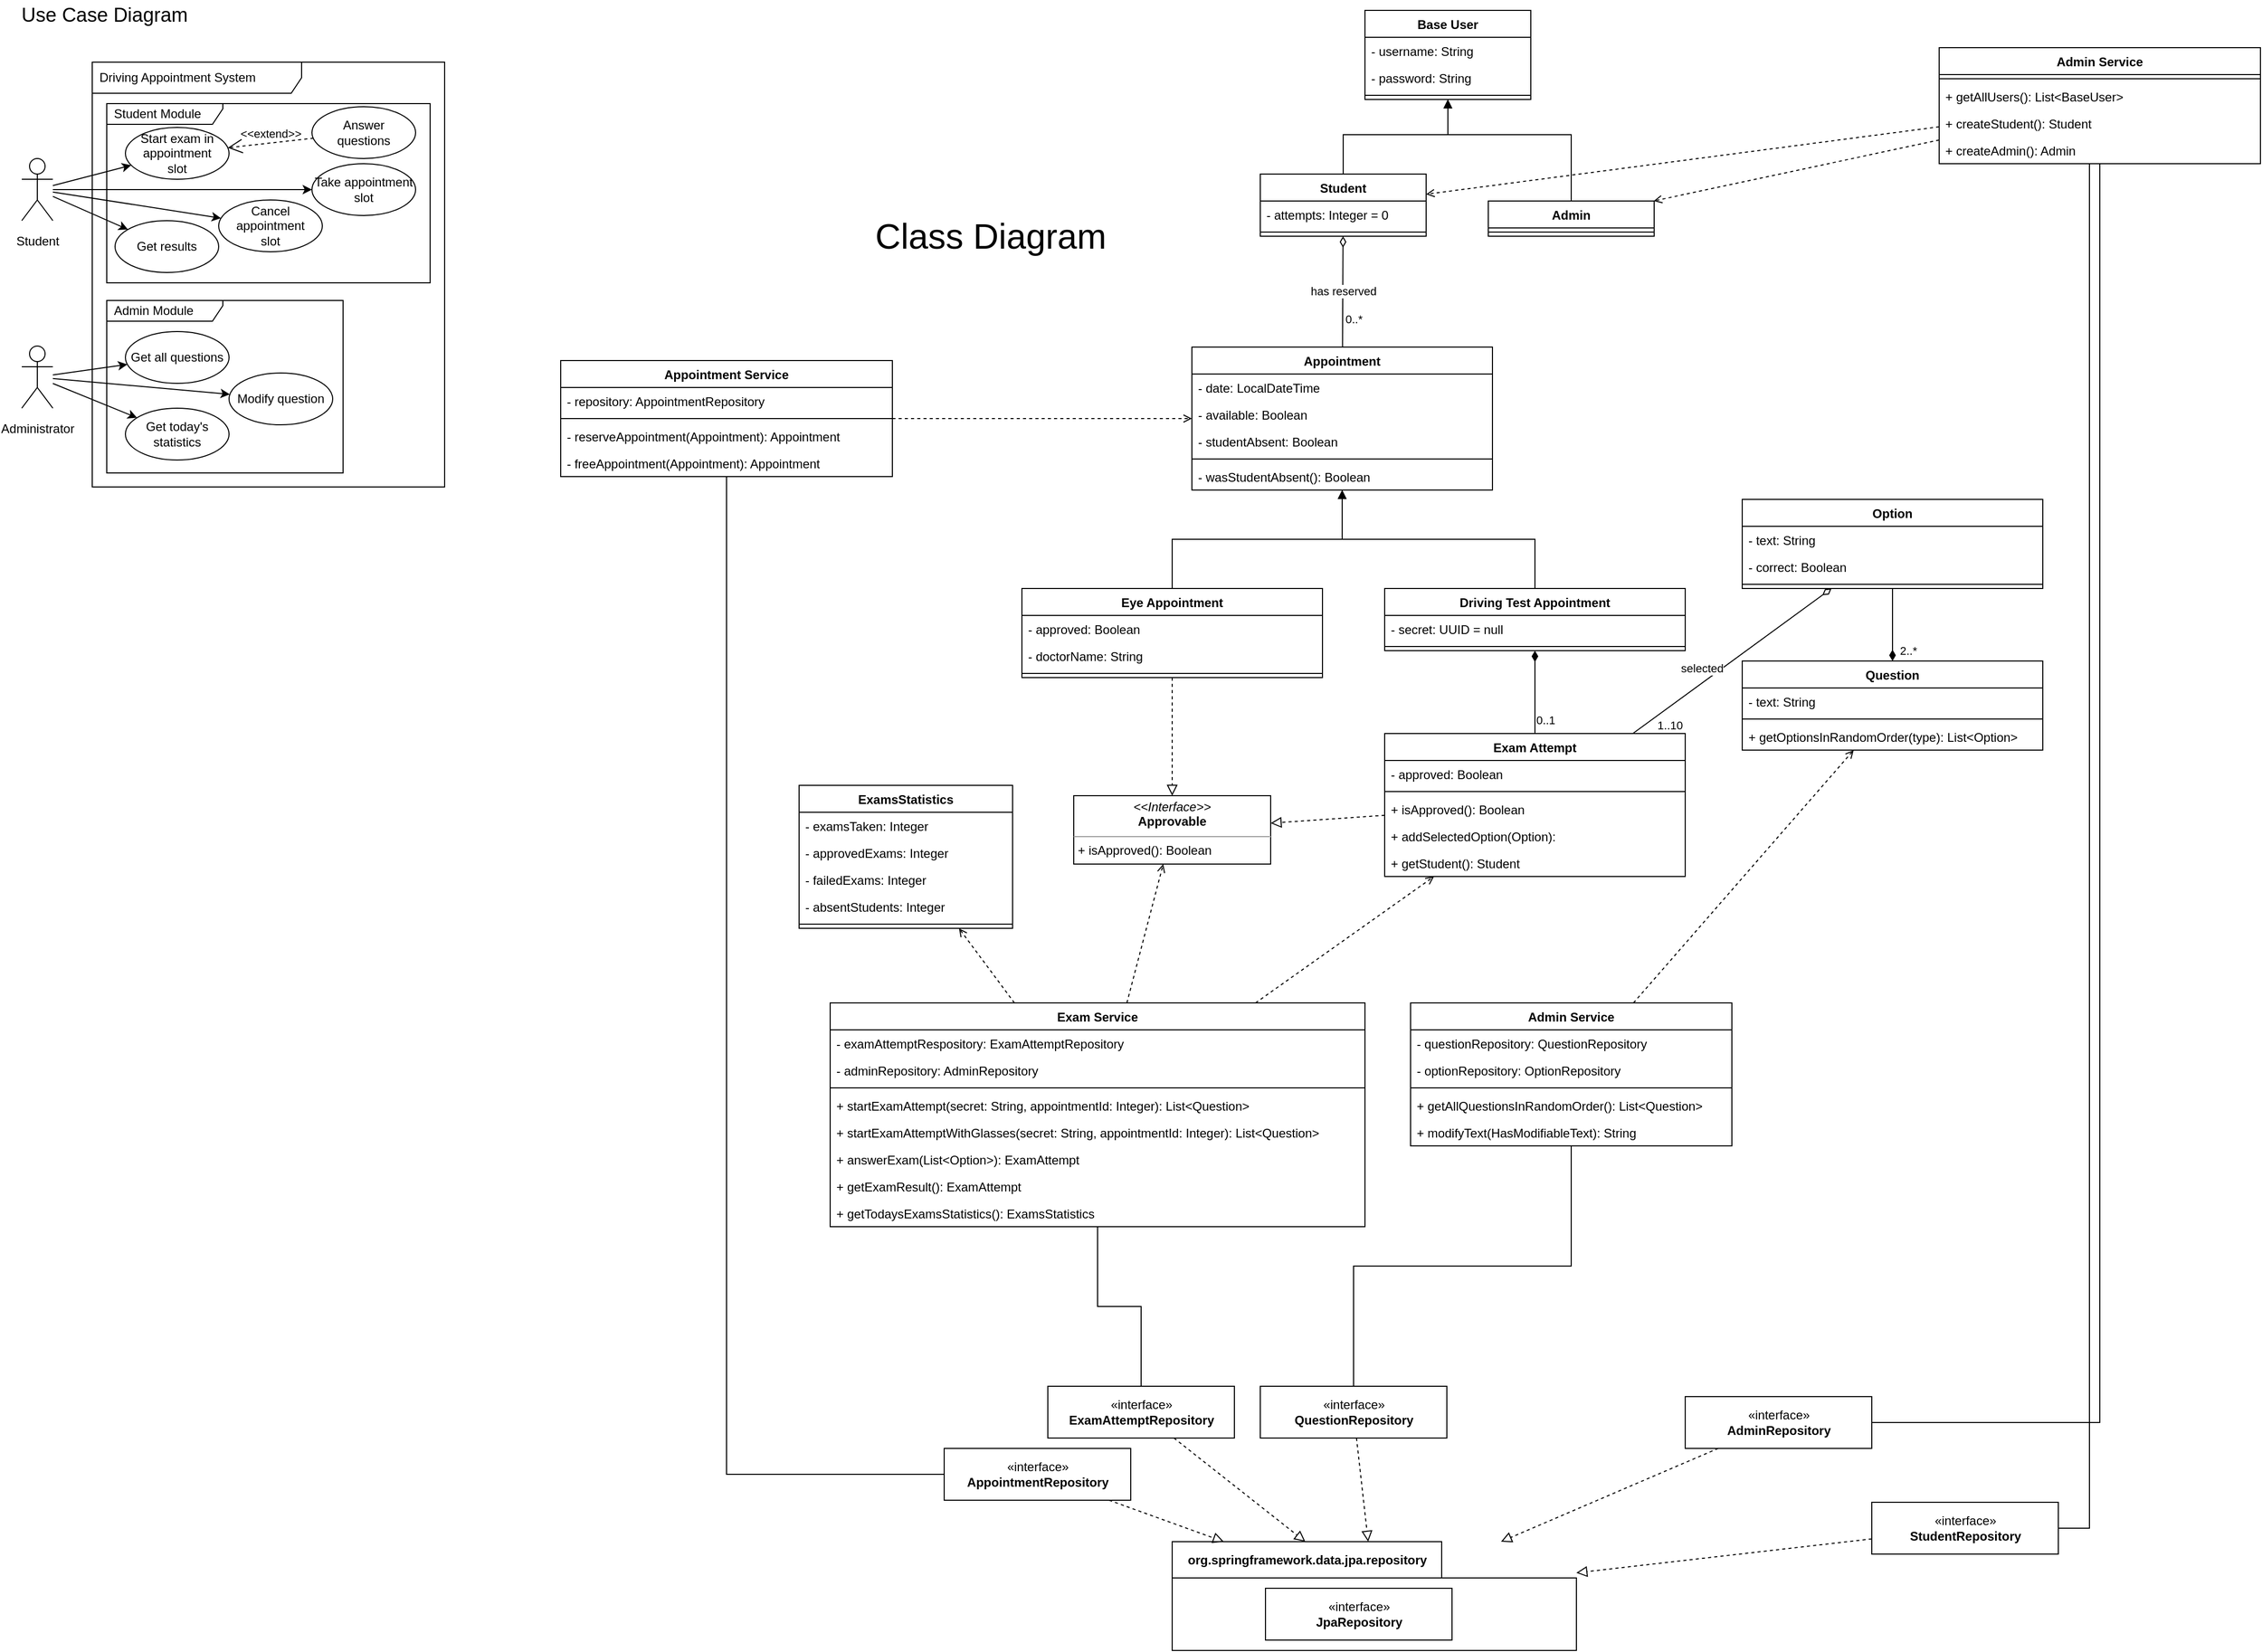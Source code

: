 <mxfile version="20.3.0" type="device"><diagram id="23iRSUPoRavnBvh4doch" name="Page-1"><mxGraphModel dx="2062" dy="879" grid="1" gridSize="10" guides="1" tooltips="1" connect="1" arrows="1" fold="1" page="1" pageScale="1" pageWidth="1169" pageHeight="827" math="0" shadow="0"><root><mxCell id="0"/><mxCell id="1" parent="0"/><mxCell id="SGMvn93EfNvMgkkBNmYU-24" value="Student Module" style="shape=umlFrame;whiteSpace=wrap;html=1;width=112;height=20;boundedLbl=1;verticalAlign=middle;align=left;spacingLeft=5;fontSize=12;movable=1;resizable=1;rotatable=1;deletable=1;editable=1;connectable=1;" parent="1" vertex="1"><mxGeometry x="122" y="120" width="312" height="173" as="geometry"/></mxCell><mxCell id="SGMvn93EfNvMgkkBNmYU-25" value="Admin Module" style="shape=umlFrame;whiteSpace=wrap;html=1;width=112;height=20;boundedLbl=1;verticalAlign=middle;align=left;spacingLeft=5;fontSize=12;movable=1;resizable=1;rotatable=1;deletable=1;editable=1;connectable=1;" parent="1" vertex="1"><mxGeometry x="122" y="310" width="228" height="166.5" as="geometry"/></mxCell><mxCell id="2" value="&lt;font style=&quot;font-size: 19px;&quot;&gt;Use Case Diagram&lt;/font&gt;" style="text;html=1;strokeColor=none;fillColor=none;align=center;verticalAlign=middle;whiteSpace=wrap;rounded=0;movable=1;resizable=1;rotatable=1;deletable=1;editable=1;connectable=1;" parent="1" vertex="1"><mxGeometry x="30" y="20" width="180" height="30" as="geometry"/></mxCell><mxCell id="SGMvn93EfNvMgkkBNmYU-13" style="edgeStyle=none;rounded=0;orthogonalLoop=1;jettySize=auto;html=1;movable=1;resizable=1;rotatable=1;deletable=1;editable=1;connectable=1;" parent="1" source="VScSaB4HSaXqvbwl9zk3-2" target="SGMvn93EfNvMgkkBNmYU-5" edge="1"><mxGeometry relative="1" as="geometry"/></mxCell><mxCell id="SGMvn93EfNvMgkkBNmYU-16" style="edgeStyle=none;rounded=0;orthogonalLoop=1;jettySize=auto;html=1;movable=1;resizable=1;rotatable=1;deletable=1;editable=1;connectable=1;" parent="1" source="VScSaB4HSaXqvbwl9zk3-2" target="SGMvn93EfNvMgkkBNmYU-3" edge="1"><mxGeometry relative="1" as="geometry"/></mxCell><mxCell id="SGMvn93EfNvMgkkBNmYU-17" style="edgeStyle=none;rounded=0;orthogonalLoop=1;jettySize=auto;html=1;movable=1;resizable=1;rotatable=1;deletable=1;editable=1;connectable=1;" parent="1" source="VScSaB4HSaXqvbwl9zk3-2" target="SGMvn93EfNvMgkkBNmYU-4" edge="1"><mxGeometry relative="1" as="geometry"/></mxCell><mxCell id="SGMvn93EfNvMgkkBNmYU-23" style="edgeStyle=none;rounded=0;orthogonalLoop=1;jettySize=auto;html=1;" parent="1" source="VScSaB4HSaXqvbwl9zk3-2" target="SGMvn93EfNvMgkkBNmYU-21" edge="1"><mxGeometry relative="1" as="geometry"/></mxCell><mxCell id="VScSaB4HSaXqvbwl9zk3-2" value="&lt;font style=&quot;font-size: 12px;&quot;&gt;Student&lt;/font&gt;" style="shape=umlActor;verticalLabelPosition=bottom;verticalAlign=top;html=1;outlineConnect=0;fontSize=19;movable=1;resizable=1;rotatable=1;deletable=1;editable=1;connectable=1;" parent="1" vertex="1"><mxGeometry x="40" y="173" width="30" height="60" as="geometry"/></mxCell><mxCell id="SGMvn93EfNvMgkkBNmYU-18" style="edgeStyle=none;rounded=0;orthogonalLoop=1;jettySize=auto;html=1;movable=1;resizable=1;rotatable=1;deletable=1;editable=1;connectable=1;" parent="1" source="VScSaB4HSaXqvbwl9zk3-3" target="SGMvn93EfNvMgkkBNmYU-7" edge="1"><mxGeometry relative="1" as="geometry"/></mxCell><mxCell id="SGMvn93EfNvMgkkBNmYU-19" style="edgeStyle=none;rounded=0;orthogonalLoop=1;jettySize=auto;html=1;movable=1;resizable=1;rotatable=1;deletable=1;editable=1;connectable=1;" parent="1" source="VScSaB4HSaXqvbwl9zk3-3" target="SGMvn93EfNvMgkkBNmYU-6" edge="1"><mxGeometry relative="1" as="geometry"/></mxCell><mxCell id="SGMvn93EfNvMgkkBNmYU-20" style="edgeStyle=none;rounded=0;orthogonalLoop=1;jettySize=auto;html=1;movable=1;resizable=1;rotatable=1;deletable=1;editable=1;connectable=1;" parent="1" source="VScSaB4HSaXqvbwl9zk3-3" target="SGMvn93EfNvMgkkBNmYU-9" edge="1"><mxGeometry relative="1" as="geometry"/></mxCell><mxCell id="VScSaB4HSaXqvbwl9zk3-3" value="&lt;font style=&quot;font-size: 12px;&quot;&gt;Administrator&lt;/font&gt;" style="shape=umlActor;verticalLabelPosition=bottom;verticalAlign=top;html=1;outlineConnect=0;fontSize=19;movable=1;resizable=1;rotatable=1;deletable=1;editable=1;connectable=1;" parent="1" vertex="1"><mxGeometry x="40" y="354" width="30" height="60" as="geometry"/></mxCell><mxCell id="VScSaB4HSaXqvbwl9zk3-4" value="Driving Appointment&amp;nbsp;System" style="shape=umlFrame;whiteSpace=wrap;html=1;width=202;height=30;boundedLbl=1;verticalAlign=middle;align=left;spacingLeft=5;fontSize=12;movable=1;resizable=1;rotatable=1;deletable=1;editable=1;connectable=1;" parent="1" vertex="1"><mxGeometry x="108" y="80" width="340" height="410" as="geometry"/></mxCell><mxCell id="SGMvn93EfNvMgkkBNmYU-3" value="Take appointment&lt;br&gt;slot" style="ellipse;whiteSpace=wrap;html=1;movable=1;resizable=1;rotatable=1;deletable=1;editable=1;connectable=1;" parent="1" vertex="1"><mxGeometry x="320" y="178" width="100" height="50" as="geometry"/></mxCell><mxCell id="SGMvn93EfNvMgkkBNmYU-4" value="Cancel appointment&lt;br&gt;slot" style="ellipse;whiteSpace=wrap;html=1;movable=1;resizable=1;rotatable=1;deletable=1;editable=1;connectable=1;" parent="1" vertex="1"><mxGeometry x="230" y="213" width="100" height="50" as="geometry"/></mxCell><mxCell id="SGMvn93EfNvMgkkBNmYU-5" value="Start exam in appointment&lt;br&gt;slot" style="ellipse;whiteSpace=wrap;html=1;movable=1;resizable=1;rotatable=1;deletable=1;editable=1;connectable=1;" parent="1" vertex="1"><mxGeometry x="140" y="143" width="100" height="50" as="geometry"/></mxCell><mxCell id="SGMvn93EfNvMgkkBNmYU-6" value="Modify question" style="ellipse;whiteSpace=wrap;html=1;movable=1;resizable=1;rotatable=1;deletable=1;editable=1;connectable=1;" parent="1" vertex="1"><mxGeometry x="240" y="380" width="100" height="50" as="geometry"/></mxCell><mxCell id="SGMvn93EfNvMgkkBNmYU-7" value="Get all questions" style="ellipse;whiteSpace=wrap;html=1;movable=1;resizable=1;rotatable=1;deletable=1;editable=1;connectable=1;" parent="1" vertex="1"><mxGeometry x="140" y="340" width="100" height="50" as="geometry"/></mxCell><mxCell id="SGMvn93EfNvMgkkBNmYU-9" value="Get today's&lt;br&gt;statistics" style="ellipse;whiteSpace=wrap;html=1;movable=1;resizable=1;rotatable=1;deletable=1;editable=1;connectable=1;" parent="1" vertex="1"><mxGeometry x="140" y="414" width="100" height="50" as="geometry"/></mxCell><mxCell id="SGMvn93EfNvMgkkBNmYU-10" value="Answer&lt;br&gt;questions" style="ellipse;whiteSpace=wrap;html=1;movable=1;resizable=1;rotatable=1;deletable=1;editable=1;connectable=1;" parent="1" vertex="1"><mxGeometry x="320" y="123" width="100" height="50" as="geometry"/></mxCell><mxCell id="SGMvn93EfNvMgkkBNmYU-15" value="&amp;lt;&amp;lt;extend&amp;gt;&amp;gt;" style="edgeStyle=none;html=1;startArrow=open;endArrow=none;startSize=12;verticalAlign=bottom;dashed=1;labelBackgroundColor=none;rounded=0;movable=1;resizable=1;rotatable=1;deletable=1;editable=1;connectable=1;" parent="1" source="SGMvn93EfNvMgkkBNmYU-5" target="SGMvn93EfNvMgkkBNmYU-10" edge="1"><mxGeometry width="160" relative="1" as="geometry"><mxPoint x="190" y="283" as="sourcePoint"/><mxPoint x="350" y="283" as="targetPoint"/></mxGeometry></mxCell><mxCell id="SGMvn93EfNvMgkkBNmYU-21" value="Get results" style="ellipse;whiteSpace=wrap;html=1;movable=1;resizable=1;rotatable=1;deletable=1;editable=1;connectable=1;" parent="1" vertex="1"><mxGeometry x="130" y="233" width="100" height="50" as="geometry"/></mxCell><mxCell id="SGMvn93EfNvMgkkBNmYU-22" value="&lt;font style=&quot;font-size: 34px;&quot;&gt;Class Diagram&lt;/font&gt;" style="text;html=1;strokeColor=none;fillColor=none;align=center;verticalAlign=middle;whiteSpace=wrap;rounded=0;movable=1;resizable=1;rotatable=1;deletable=1;editable=1;connectable=1;" parent="1" vertex="1"><mxGeometry x="850" y="233" width="250" height="30" as="geometry"/></mxCell><mxCell id="SGMvn93EfNvMgkkBNmYU-30" value="Base User" style="swimlane;fontStyle=1;align=center;verticalAlign=top;childLayout=stackLayout;horizontal=1;startSize=26;horizontalStack=0;resizeParent=1;resizeParentMax=0;resizeLast=0;collapsible=1;marginBottom=0;" parent="1" vertex="1"><mxGeometry x="1336" y="30" width="160" height="86" as="geometry"/></mxCell><mxCell id="SGMvn93EfNvMgkkBNmYU-31" value="- username: String" style="text;strokeColor=none;fillColor=none;align=left;verticalAlign=top;spacingLeft=4;spacingRight=4;overflow=hidden;rotatable=0;points=[[0,0.5],[1,0.5]];portConstraint=eastwest;" parent="SGMvn93EfNvMgkkBNmYU-30" vertex="1"><mxGeometry y="26" width="160" height="26" as="geometry"/></mxCell><mxCell id="SGMvn93EfNvMgkkBNmYU-34" value="- password: String" style="text;strokeColor=none;fillColor=none;align=left;verticalAlign=top;spacingLeft=4;spacingRight=4;overflow=hidden;rotatable=0;points=[[0,0.5],[1,0.5]];portConstraint=eastwest;" parent="SGMvn93EfNvMgkkBNmYU-30" vertex="1"><mxGeometry y="52" width="160" height="26" as="geometry"/></mxCell><mxCell id="SGMvn93EfNvMgkkBNmYU-32" value="" style="line;strokeWidth=1;fillColor=none;align=left;verticalAlign=middle;spacingTop=-1;spacingLeft=3;spacingRight=3;rotatable=0;labelPosition=right;points=[];portConstraint=eastwest;strokeColor=inherit;" parent="SGMvn93EfNvMgkkBNmYU-30" vertex="1"><mxGeometry y="78" width="160" height="8" as="geometry"/></mxCell><mxCell id="SGMvn93EfNvMgkkBNmYU-46" style="edgeStyle=orthogonalEdgeStyle;rounded=0;orthogonalLoop=1;jettySize=auto;html=1;endArrow=block;endFill=1;" parent="1" source="SGMvn93EfNvMgkkBNmYU-35" target="SGMvn93EfNvMgkkBNmYU-30" edge="1"><mxGeometry relative="1" as="geometry"><Array as="points"><mxPoint x="1315" y="150"/><mxPoint x="1416" y="150"/></Array></mxGeometry></mxCell><mxCell id="SGMvn93EfNvMgkkBNmYU-35" value="Student" style="swimlane;fontStyle=1;align=center;verticalAlign=top;childLayout=stackLayout;horizontal=1;startSize=26;horizontalStack=0;resizeParent=1;resizeParentMax=0;resizeLast=0;collapsible=1;marginBottom=0;" parent="1" vertex="1"><mxGeometry x="1235" y="188" width="160" height="60" as="geometry"/></mxCell><mxCell id="SGMvn93EfNvMgkkBNmYU-76" value="- attempts: Integer = 0" style="text;strokeColor=none;fillColor=none;align=left;verticalAlign=top;spacingLeft=4;spacingRight=4;overflow=hidden;rotatable=0;points=[[0,0.5],[1,0.5]];portConstraint=eastwest;" parent="SGMvn93EfNvMgkkBNmYU-35" vertex="1"><mxGeometry y="26" width="160" height="26" as="geometry"/></mxCell><mxCell id="SGMvn93EfNvMgkkBNmYU-38" value="" style="line;strokeWidth=1;fillColor=none;align=left;verticalAlign=middle;spacingTop=-1;spacingLeft=3;spacingRight=3;rotatable=0;labelPosition=right;points=[];portConstraint=eastwest;strokeColor=inherit;" parent="SGMvn93EfNvMgkkBNmYU-35" vertex="1"><mxGeometry y="52" width="160" height="8" as="geometry"/></mxCell><mxCell id="SGMvn93EfNvMgkkBNmYU-45" style="edgeStyle=orthogonalEdgeStyle;rounded=0;orthogonalLoop=1;jettySize=auto;html=1;endArrow=block;endFill=1;" parent="1" source="SGMvn93EfNvMgkkBNmYU-40" target="SGMvn93EfNvMgkkBNmYU-30" edge="1"><mxGeometry relative="1" as="geometry"><Array as="points"><mxPoint x="1535" y="150"/><mxPoint x="1416" y="150"/></Array></mxGeometry></mxCell><mxCell id="SGMvn93EfNvMgkkBNmYU-40" value="Admin" style="swimlane;fontStyle=1;align=center;verticalAlign=top;childLayout=stackLayout;horizontal=1;startSize=26;horizontalStack=0;resizeParent=1;resizeParentMax=0;resizeLast=0;collapsible=1;marginBottom=0;" parent="1" vertex="1"><mxGeometry x="1455" y="214" width="160" height="34" as="geometry"/></mxCell><mxCell id="SGMvn93EfNvMgkkBNmYU-43" value="" style="line;strokeWidth=1;fillColor=none;align=left;verticalAlign=middle;spacingTop=-1;spacingLeft=3;spacingRight=3;rotatable=0;labelPosition=right;points=[];portConstraint=eastwest;strokeColor=inherit;" parent="SGMvn93EfNvMgkkBNmYU-40" vertex="1"><mxGeometry y="26" width="160" height="8" as="geometry"/></mxCell><mxCell id="SGMvn93EfNvMgkkBNmYU-47" value="Question" style="swimlane;fontStyle=1;align=center;verticalAlign=top;childLayout=stackLayout;horizontal=1;startSize=26;horizontalStack=0;resizeParent=1;resizeParentMax=0;resizeLast=0;collapsible=1;marginBottom=0;" parent="1" vertex="1"><mxGeometry x="1700" y="658" width="290" height="86" as="geometry"/></mxCell><mxCell id="SGMvn93EfNvMgkkBNmYU-50" value="- text: String" style="text;strokeColor=none;fillColor=none;align=left;verticalAlign=top;spacingLeft=4;spacingRight=4;overflow=hidden;rotatable=0;points=[[0,0.5],[1,0.5]];portConstraint=eastwest;" parent="SGMvn93EfNvMgkkBNmYU-47" vertex="1"><mxGeometry y="26" width="290" height="26" as="geometry"/></mxCell><mxCell id="SGMvn93EfNvMgkkBNmYU-48" value="" style="line;strokeWidth=1;fillColor=none;align=left;verticalAlign=middle;spacingTop=-1;spacingLeft=3;spacingRight=3;rotatable=0;labelPosition=right;points=[];portConstraint=eastwest;strokeColor=inherit;" parent="SGMvn93EfNvMgkkBNmYU-47" vertex="1"><mxGeometry y="52" width="290" height="8" as="geometry"/></mxCell><mxCell id="SGMvn93EfNvMgkkBNmYU-49" value="+ getOptionsInRandomOrder(type): List&lt;Option&gt;" style="text;strokeColor=none;fillColor=none;align=left;verticalAlign=top;spacingLeft=4;spacingRight=4;overflow=hidden;rotatable=0;points=[[0,0.5],[1,0.5]];portConstraint=eastwest;" parent="SGMvn93EfNvMgkkBNmYU-47" vertex="1"><mxGeometry y="60" width="290" height="26" as="geometry"/></mxCell><mxCell id="SGMvn93EfNvMgkkBNmYU-51" value="Option" style="swimlane;fontStyle=1;align=center;verticalAlign=top;childLayout=stackLayout;horizontal=1;startSize=26;horizontalStack=0;resizeParent=1;resizeParentMax=0;resizeLast=0;collapsible=1;marginBottom=0;" parent="1" vertex="1"><mxGeometry x="1700" y="502" width="290" height="86" as="geometry"/></mxCell><mxCell id="SGMvn93EfNvMgkkBNmYU-52" value="- text: String" style="text;strokeColor=none;fillColor=none;align=left;verticalAlign=top;spacingLeft=4;spacingRight=4;overflow=hidden;rotatable=0;points=[[0,0.5],[1,0.5]];portConstraint=eastwest;" parent="SGMvn93EfNvMgkkBNmYU-51" vertex="1"><mxGeometry y="26" width="290" height="26" as="geometry"/></mxCell><mxCell id="SGMvn93EfNvMgkkBNmYU-55" value="- correct: Boolean" style="text;strokeColor=none;fillColor=none;align=left;verticalAlign=top;spacingLeft=4;spacingRight=4;overflow=hidden;rotatable=0;points=[[0,0.5],[1,0.5]];portConstraint=eastwest;" parent="SGMvn93EfNvMgkkBNmYU-51" vertex="1"><mxGeometry y="52" width="290" height="26" as="geometry"/></mxCell><mxCell id="SGMvn93EfNvMgkkBNmYU-53" value="" style="line;strokeWidth=1;fillColor=none;align=left;verticalAlign=middle;spacingTop=-1;spacingLeft=3;spacingRight=3;rotatable=0;labelPosition=right;points=[];portConstraint=eastwest;strokeColor=inherit;" parent="SGMvn93EfNvMgkkBNmYU-51" vertex="1"><mxGeometry y="78" width="290" height="8" as="geometry"/></mxCell><mxCell id="SGMvn93EfNvMgkkBNmYU-56" value="Appointment" style="swimlane;fontStyle=1;align=center;verticalAlign=top;childLayout=stackLayout;horizontal=1;startSize=26;horizontalStack=0;resizeParent=1;resizeParentMax=0;resizeLast=0;collapsible=1;marginBottom=0;" parent="1" vertex="1"><mxGeometry x="1169" y="355" width="290" height="138" as="geometry"/></mxCell><mxCell id="SGMvn93EfNvMgkkBNmYU-60" value="- date: LocalDateTime" style="text;strokeColor=none;fillColor=none;align=left;verticalAlign=top;spacingLeft=4;spacingRight=4;overflow=hidden;rotatable=0;points=[[0,0.5],[1,0.5]];portConstraint=eastwest;" parent="SGMvn93EfNvMgkkBNmYU-56" vertex="1"><mxGeometry y="26" width="290" height="26" as="geometry"/></mxCell><mxCell id="SGMvn93EfNvMgkkBNmYU-61" value="- available: Boolean" style="text;strokeColor=none;fillColor=none;align=left;verticalAlign=top;spacingLeft=4;spacingRight=4;overflow=hidden;rotatable=0;points=[[0,0.5],[1,0.5]];portConstraint=eastwest;" parent="SGMvn93EfNvMgkkBNmYU-56" vertex="1"><mxGeometry y="52" width="290" height="26" as="geometry"/></mxCell><mxCell id="DyhR6PBjAMwKItRnX7ym-2" value="- studentAbsent: Boolean" style="text;strokeColor=none;fillColor=none;align=left;verticalAlign=top;spacingLeft=4;spacingRight=4;overflow=hidden;rotatable=0;points=[[0,0.5],[1,0.5]];portConstraint=eastwest;" parent="SGMvn93EfNvMgkkBNmYU-56" vertex="1"><mxGeometry y="78" width="290" height="26" as="geometry"/></mxCell><mxCell id="SGMvn93EfNvMgkkBNmYU-58" value="" style="line;strokeWidth=1;fillColor=none;align=left;verticalAlign=middle;spacingTop=-1;spacingLeft=3;spacingRight=3;rotatable=0;labelPosition=right;points=[];portConstraint=eastwest;strokeColor=inherit;" parent="SGMvn93EfNvMgkkBNmYU-56" vertex="1"><mxGeometry y="104" width="290" height="8" as="geometry"/></mxCell><mxCell id="DyhR6PBjAMwKItRnX7ym-3" value="- wasStudentAbsent(): Boolean" style="text;strokeColor=none;fillColor=none;align=left;verticalAlign=top;spacingLeft=4;spacingRight=4;overflow=hidden;rotatable=0;points=[[0,0.5],[1,0.5]];portConstraint=eastwest;" parent="SGMvn93EfNvMgkkBNmYU-56" vertex="1"><mxGeometry y="112" width="290" height="26" as="geometry"/></mxCell><mxCell id="SGMvn93EfNvMgkkBNmYU-64" value="" style="endArrow=none;startArrow=diamondThin;endFill=0;startFill=0;html=1;verticalAlign=bottom;labelBackgroundColor=none;strokeWidth=1;startSize=8;endSize=8;rounded=0;" parent="1" source="SGMvn93EfNvMgkkBNmYU-35" target="SGMvn93EfNvMgkkBNmYU-56" edge="1"><mxGeometry width="160" relative="1" as="geometry"><mxPoint x="1305" y="268" as="sourcePoint"/><mxPoint x="1465" y="268" as="targetPoint"/></mxGeometry></mxCell><mxCell id="SGMvn93EfNvMgkkBNmYU-65" value="has reserved" style="edgeLabel;html=1;align=center;verticalAlign=middle;resizable=0;points=[];" parent="SGMvn93EfNvMgkkBNmYU-64" vertex="1" connectable="0"><mxGeometry x="0.347" y="3" relative="1" as="geometry"><mxPoint x="-3" y="-19" as="offset"/></mxGeometry></mxCell><mxCell id="SGMvn93EfNvMgkkBNmYU-80" value="0..*" style="edgeLabel;html=1;align=center;verticalAlign=middle;resizable=0;points=[];" parent="SGMvn93EfNvMgkkBNmYU-64" vertex="1" connectable="0"><mxGeometry x="0.363" y="-1" relative="1" as="geometry"><mxPoint x="11" y="7" as="offset"/></mxGeometry></mxCell><mxCell id="SGMvn93EfNvMgkkBNmYU-66" value="" style="endArrow=none;startArrow=diamondThin;endFill=0;startFill=1;html=1;verticalAlign=bottom;labelBackgroundColor=none;strokeWidth=1;startSize=8;endSize=8;rounded=0;" parent="1" source="SGMvn93EfNvMgkkBNmYU-47" target="SGMvn93EfNvMgkkBNmYU-51" edge="1"><mxGeometry width="160" relative="1" as="geometry"><mxPoint x="1455" y="565" as="sourcePoint"/><mxPoint x="1615" y="565" as="targetPoint"/></mxGeometry></mxCell><mxCell id="SGMvn93EfNvMgkkBNmYU-69" value="2..*" style="edgeLabel;html=1;align=center;verticalAlign=middle;resizable=0;points=[];" parent="SGMvn93EfNvMgkkBNmYU-66" vertex="1" connectable="0"><mxGeometry x="-0.372" y="4" relative="1" as="geometry"><mxPoint x="19" y="12" as="offset"/></mxGeometry></mxCell><mxCell id="SGMvn93EfNvMgkkBNmYU-70" value="Exam Attempt" style="swimlane;fontStyle=1;align=center;verticalAlign=top;childLayout=stackLayout;horizontal=1;startSize=26;horizontalStack=0;resizeParent=1;resizeParentMax=0;resizeLast=0;collapsible=1;marginBottom=0;" parent="1" vertex="1"><mxGeometry x="1355" y="728" width="290" height="138" as="geometry"/></mxCell><mxCell id="SGMvn93EfNvMgkkBNmYU-73" value="- approved: Boolean" style="text;strokeColor=none;fillColor=none;align=left;verticalAlign=top;spacingLeft=4;spacingRight=4;overflow=hidden;rotatable=0;points=[[0,0.5],[1,0.5]];portConstraint=eastwest;" parent="SGMvn93EfNvMgkkBNmYU-70" vertex="1"><mxGeometry y="26" width="290" height="26" as="geometry"/></mxCell><mxCell id="SGMvn93EfNvMgkkBNmYU-74" value="" style="line;strokeWidth=1;fillColor=none;align=left;verticalAlign=middle;spacingTop=-1;spacingLeft=3;spacingRight=3;rotatable=0;labelPosition=right;points=[];portConstraint=eastwest;strokeColor=inherit;" parent="SGMvn93EfNvMgkkBNmYU-70" vertex="1"><mxGeometry y="52" width="290" height="8" as="geometry"/></mxCell><mxCell id="SGMvn93EfNvMgkkBNmYU-75" value="+ isApproved(): Boolean" style="text;strokeColor=none;fillColor=none;align=left;verticalAlign=top;spacingLeft=4;spacingRight=4;overflow=hidden;rotatable=0;points=[[0,0.5],[1,0.5]];portConstraint=eastwest;" parent="SGMvn93EfNvMgkkBNmYU-70" vertex="1"><mxGeometry y="60" width="290" height="26" as="geometry"/></mxCell><mxCell id="SGMvn93EfNvMgkkBNmYU-102" value="+ addSelectedOption(Option):" style="text;strokeColor=none;fillColor=none;align=left;verticalAlign=top;spacingLeft=4;spacingRight=4;overflow=hidden;rotatable=0;points=[[0,0.5],[1,0.5]];portConstraint=eastwest;" parent="SGMvn93EfNvMgkkBNmYU-70" vertex="1"><mxGeometry y="86" width="290" height="26" as="geometry"/></mxCell><mxCell id="SGMvn93EfNvMgkkBNmYU-103" value="+ getStudent(): Student" style="text;strokeColor=none;fillColor=none;align=left;verticalAlign=top;spacingLeft=4;spacingRight=4;overflow=hidden;rotatable=0;points=[[0,0.5],[1,0.5]];portConstraint=eastwest;" parent="SGMvn93EfNvMgkkBNmYU-70" vertex="1"><mxGeometry y="112" width="290" height="26" as="geometry"/></mxCell><mxCell id="SGMvn93EfNvMgkkBNmYU-94" style="edgeStyle=orthogonalEdgeStyle;rounded=0;orthogonalLoop=1;jettySize=auto;html=1;endArrow=block;endFill=1;" parent="1" source="SGMvn93EfNvMgkkBNmYU-81" target="SGMvn93EfNvMgkkBNmYU-56" edge="1"><mxGeometry relative="1" as="geometry"><mxPoint x="1170" y="588.0" as="sourcePoint"/></mxGeometry></mxCell><mxCell id="SGMvn93EfNvMgkkBNmYU-81" value="Eye Appointment" style="swimlane;fontStyle=1;align=center;verticalAlign=top;childLayout=stackLayout;horizontal=1;startSize=26;horizontalStack=0;resizeParent=1;resizeParentMax=0;resizeLast=0;collapsible=1;marginBottom=0;" parent="1" vertex="1"><mxGeometry x="1005" y="588" width="290" height="86" as="geometry"/></mxCell><mxCell id="SGMvn93EfNvMgkkBNmYU-84" value="- approved: Boolean" style="text;strokeColor=none;fillColor=none;align=left;verticalAlign=top;spacingLeft=4;spacingRight=4;overflow=hidden;rotatable=0;points=[[0,0.5],[1,0.5]];portConstraint=eastwest;" parent="SGMvn93EfNvMgkkBNmYU-81" vertex="1"><mxGeometry y="26" width="290" height="26" as="geometry"/></mxCell><mxCell id="SGMvn93EfNvMgkkBNmYU-87" value="- doctorName: String" style="text;strokeColor=none;fillColor=none;align=left;verticalAlign=top;spacingLeft=4;spacingRight=4;overflow=hidden;rotatable=0;points=[[0,0.5],[1,0.5]];portConstraint=eastwest;" parent="SGMvn93EfNvMgkkBNmYU-81" vertex="1"><mxGeometry y="52" width="290" height="26" as="geometry"/></mxCell><mxCell id="SGMvn93EfNvMgkkBNmYU-85" value="" style="line;strokeWidth=1;fillColor=none;align=left;verticalAlign=middle;spacingTop=-1;spacingLeft=3;spacingRight=3;rotatable=0;labelPosition=right;points=[];portConstraint=eastwest;strokeColor=inherit;" parent="SGMvn93EfNvMgkkBNmYU-81" vertex="1"><mxGeometry y="78" width="290" height="8" as="geometry"/></mxCell><mxCell id="SGMvn93EfNvMgkkBNmYU-93" style="edgeStyle=orthogonalEdgeStyle;rounded=0;orthogonalLoop=1;jettySize=auto;html=1;endArrow=block;endFill=1;" parent="1" source="SGMvn93EfNvMgkkBNmYU-89" target="SGMvn93EfNvMgkkBNmYU-56" edge="1"><mxGeometry relative="1" as="geometry"/></mxCell><mxCell id="SGMvn93EfNvMgkkBNmYU-89" value="Driving Test Appointment" style="swimlane;fontStyle=1;align=center;verticalAlign=top;childLayout=stackLayout;horizontal=1;startSize=26;horizontalStack=0;resizeParent=1;resizeParentMax=0;resizeLast=0;collapsible=1;marginBottom=0;" parent="1" vertex="1"><mxGeometry x="1355" y="588" width="290" height="60" as="geometry"/></mxCell><mxCell id="SGMvn93EfNvMgkkBNmYU-57" value="- secret: UUID = null" style="text;strokeColor=none;fillColor=none;align=left;verticalAlign=top;spacingLeft=4;spacingRight=4;overflow=hidden;rotatable=0;points=[[0,0.5],[1,0.5]];portConstraint=eastwest;" parent="SGMvn93EfNvMgkkBNmYU-89" vertex="1"><mxGeometry y="26" width="290" height="26" as="geometry"/></mxCell><mxCell id="SGMvn93EfNvMgkkBNmYU-92" value="" style="line;strokeWidth=1;fillColor=none;align=left;verticalAlign=middle;spacingTop=-1;spacingLeft=3;spacingRight=3;rotatable=0;labelPosition=right;points=[];portConstraint=eastwest;strokeColor=inherit;" parent="SGMvn93EfNvMgkkBNmYU-89" vertex="1"><mxGeometry y="52" width="290" height="8" as="geometry"/></mxCell><mxCell id="SGMvn93EfNvMgkkBNmYU-96" value="" style="endArrow=none;startArrow=diamondThin;endFill=0;startFill=1;html=1;verticalAlign=bottom;labelBackgroundColor=none;strokeWidth=1;startSize=8;endSize=8;rounded=0;" parent="1" source="SGMvn93EfNvMgkkBNmYU-89" target="SGMvn93EfNvMgkkBNmYU-70" edge="1"><mxGeometry width="160" relative="1" as="geometry"><mxPoint x="1595" y="428" as="sourcePoint"/><mxPoint x="1755" y="428" as="targetPoint"/></mxGeometry></mxCell><mxCell id="SGMvn93EfNvMgkkBNmYU-97" value="0..1" style="edgeLabel;html=1;align=center;verticalAlign=middle;resizable=0;points=[];" parent="SGMvn93EfNvMgkkBNmYU-96" vertex="1" connectable="0"><mxGeometry x="-0.236" relative="1" as="geometry"><mxPoint x="10" y="36" as="offset"/></mxGeometry></mxCell><mxCell id="SGMvn93EfNvMgkkBNmYU-98" value="" style="endArrow=none;startArrow=diamondThin;endFill=0;startFill=0;html=1;verticalAlign=bottom;labelBackgroundColor=none;strokeWidth=1;startSize=8;endSize=8;rounded=0;" parent="1" source="SGMvn93EfNvMgkkBNmYU-51" target="SGMvn93EfNvMgkkBNmYU-70" edge="1"><mxGeometry width="160" relative="1" as="geometry"><mxPoint x="1895" y="418" as="sourcePoint"/><mxPoint x="2055" y="418" as="targetPoint"/></mxGeometry></mxCell><mxCell id="SGMvn93EfNvMgkkBNmYU-99" value="selected" style="edgeLabel;html=1;align=center;verticalAlign=middle;resizable=0;points=[];" parent="SGMvn93EfNvMgkkBNmYU-98" vertex="1" connectable="0"><mxGeometry x="0.348" y="2" relative="1" as="geometry"><mxPoint x="3" y="-19" as="offset"/></mxGeometry></mxCell><mxCell id="SGMvn93EfNvMgkkBNmYU-100" value="1..10" style="edgeLabel;html=1;align=center;verticalAlign=middle;resizable=0;points=[];" parent="SGMvn93EfNvMgkkBNmYU-98" vertex="1" connectable="0"><mxGeometry x="0.331" y="2" relative="1" as="geometry"><mxPoint x="-30" y="37" as="offset"/></mxGeometry></mxCell><mxCell id="DyhR6PBjAMwKItRnX7ym-7" value="Appointment Service" style="swimlane;fontStyle=1;align=center;verticalAlign=top;childLayout=stackLayout;horizontal=1;startSize=26;horizontalStack=0;resizeParent=1;resizeParentMax=0;resizeLast=0;collapsible=1;marginBottom=0;" parent="1" vertex="1"><mxGeometry x="560" y="368" width="320" height="112" as="geometry"/></mxCell><mxCell id="DyhR6PBjAMwKItRnX7ym-8" value="- repository: AppointmentRepository" style="text;strokeColor=none;fillColor=none;align=left;verticalAlign=top;spacingLeft=4;spacingRight=4;overflow=hidden;rotatable=0;points=[[0,0.5],[1,0.5]];portConstraint=eastwest;" parent="DyhR6PBjAMwKItRnX7ym-7" vertex="1"><mxGeometry y="26" width="320" height="26" as="geometry"/></mxCell><mxCell id="DyhR6PBjAMwKItRnX7ym-12" value="" style="line;strokeWidth=1;fillColor=none;align=left;verticalAlign=middle;spacingTop=-1;spacingLeft=3;spacingRight=3;rotatable=0;labelPosition=right;points=[];portConstraint=eastwest;strokeColor=inherit;" parent="DyhR6PBjAMwKItRnX7ym-7" vertex="1"><mxGeometry y="52" width="320" height="8" as="geometry"/></mxCell><mxCell id="DyhR6PBjAMwKItRnX7ym-13" value="- reserveAppointment(Appointment): Appointment" style="text;strokeColor=none;fillColor=none;align=left;verticalAlign=top;spacingLeft=4;spacingRight=4;overflow=hidden;rotatable=0;points=[[0,0.5],[1,0.5]];portConstraint=eastwest;" parent="DyhR6PBjAMwKItRnX7ym-7" vertex="1"><mxGeometry y="60" width="320" height="26" as="geometry"/></mxCell><mxCell id="DyhR6PBjAMwKItRnX7ym-14" value="- freeAppointment(Appointment): Appointment" style="text;strokeColor=none;fillColor=none;align=left;verticalAlign=top;spacingLeft=4;spacingRight=4;overflow=hidden;rotatable=0;points=[[0,0.5],[1,0.5]];portConstraint=eastwest;" parent="DyhR6PBjAMwKItRnX7ym-7" vertex="1"><mxGeometry y="86" width="320" height="26" as="geometry"/></mxCell><mxCell id="DyhR6PBjAMwKItRnX7ym-17" value="" style="endArrow=open;html=1;rounded=0;align=center;verticalAlign=bottom;dashed=1;endFill=0;labelBackgroundColor=none;" parent="1" source="DyhR6PBjAMwKItRnX7ym-7" target="SGMvn93EfNvMgkkBNmYU-56" edge="1"><mxGeometry relative="1" as="geometry"><mxPoint x="900" y="228" as="sourcePoint"/><mxPoint x="1060" y="228" as="targetPoint"/></mxGeometry></mxCell><mxCell id="DyhR6PBjAMwKItRnX7ym-34" style="edgeStyle=orthogonalEdgeStyle;rounded=0;orthogonalLoop=1;jettySize=auto;html=1;endArrow=none;endFill=0;" parent="1" source="DyhR6PBjAMwKItRnX7ym-80" target="DyhR6PBjAMwKItRnX7ym-7" edge="1"><mxGeometry relative="1" as="geometry"><mxPoint x="940" y="214" as="sourcePoint"/></mxGeometry></mxCell><mxCell id="DyhR6PBjAMwKItRnX7ym-28" value="org.springframework.data.jpa.repository" style="shape=folder;fontStyle=1;tabWidth=260;tabHeight=35;tabPosition=left;html=1;boundedLbl=1;labelInHeader=1;container=1;collapsible=0;recursiveResize=0;" parent="1" vertex="1"><mxGeometry x="1150" y="1508" width="390" height="105" as="geometry"/></mxCell><mxCell id="DyhR6PBjAMwKItRnX7ym-27" value="«interface»&lt;br&gt;&lt;b&gt;JpaRepository&lt;/b&gt;" style="html=1;" parent="DyhR6PBjAMwKItRnX7ym-28" vertex="1"><mxGeometry x="90" y="45" width="180" height="50" as="geometry"/></mxCell><mxCell id="DyhR6PBjAMwKItRnX7ym-31" value="" style="endArrow=block;startArrow=none;endFill=0;startFill=0;endSize=8;html=1;verticalAlign=bottom;dashed=1;labelBackgroundColor=none;rounded=0;" parent="1" source="DyhR6PBjAMwKItRnX7ym-80" target="DyhR6PBjAMwKItRnX7ym-28" edge="1"><mxGeometry width="160" relative="1" as="geometry"><mxPoint x="947.245" y="1474" as="sourcePoint"/><mxPoint x="1010" y="1408" as="targetPoint"/></mxGeometry></mxCell><mxCell id="DyhR6PBjAMwKItRnX7ym-37" value="Exam Service" style="swimlane;fontStyle=1;align=center;verticalAlign=top;childLayout=stackLayout;horizontal=1;startSize=26;horizontalStack=0;resizeParent=1;resizeParentMax=0;resizeLast=0;collapsible=1;marginBottom=0;" parent="1" vertex="1"><mxGeometry x="820" y="988" width="516" height="216" as="geometry"/></mxCell><mxCell id="DyhR6PBjAMwKItRnX7ym-38" value="- examAttemptRespository: ExamAttemptRepository" style="text;strokeColor=none;fillColor=none;align=left;verticalAlign=top;spacingLeft=4;spacingRight=4;overflow=hidden;rotatable=0;points=[[0,0.5],[1,0.5]];portConstraint=eastwest;" parent="DyhR6PBjAMwKItRnX7ym-37" vertex="1"><mxGeometry y="26" width="516" height="26" as="geometry"/></mxCell><mxCell id="DyhR6PBjAMwKItRnX7ym-76" value="- adminRepository: AdminRepository" style="text;strokeColor=none;fillColor=none;align=left;verticalAlign=top;spacingLeft=4;spacingRight=4;overflow=hidden;rotatable=0;points=[[0,0.5],[1,0.5]];portConstraint=eastwest;" parent="DyhR6PBjAMwKItRnX7ym-37" vertex="1"><mxGeometry y="52" width="516" height="26" as="geometry"/></mxCell><mxCell id="DyhR6PBjAMwKItRnX7ym-39" value="" style="line;strokeWidth=1;fillColor=none;align=left;verticalAlign=middle;spacingTop=-1;spacingLeft=3;spacingRight=3;rotatable=0;labelPosition=right;points=[];portConstraint=eastwest;strokeColor=inherit;" parent="DyhR6PBjAMwKItRnX7ym-37" vertex="1"><mxGeometry y="78" width="516" height="8" as="geometry"/></mxCell><mxCell id="DyhR6PBjAMwKItRnX7ym-43" value="+ startExamAttempt(secret: String, appointmentId: Integer): List&lt;Question&gt;" style="text;strokeColor=none;fillColor=none;align=left;verticalAlign=top;spacingLeft=4;spacingRight=4;overflow=hidden;rotatable=0;points=[[0,0.5],[1,0.5]];portConstraint=eastwest;" parent="DyhR6PBjAMwKItRnX7ym-37" vertex="1"><mxGeometry y="86" width="516" height="26" as="geometry"/></mxCell><mxCell id="DyhR6PBjAMwKItRnX7ym-49" value="+ startExamAttemptWithGlasses(secret: String, appointmentId: Integer): List&lt;Question&gt;" style="text;strokeColor=none;fillColor=none;align=left;verticalAlign=top;spacingLeft=4;spacingRight=4;overflow=hidden;rotatable=0;points=[[0,0.5],[1,0.5]];portConstraint=eastwest;" parent="DyhR6PBjAMwKItRnX7ym-37" vertex="1"><mxGeometry y="112" width="516" height="26" as="geometry"/></mxCell><mxCell id="DyhR6PBjAMwKItRnX7ym-55" value="+ answerExam(List&lt;Option&gt;): ExamAttempt" style="text;strokeColor=none;fillColor=none;align=left;verticalAlign=top;spacingLeft=4;spacingRight=4;overflow=hidden;rotatable=0;points=[[0,0.5],[1,0.5]];portConstraint=eastwest;" parent="DyhR6PBjAMwKItRnX7ym-37" vertex="1"><mxGeometry y="138" width="516" height="26" as="geometry"/></mxCell><mxCell id="DyhR6PBjAMwKItRnX7ym-102" value="+ getExamResult(): ExamAttempt" style="text;strokeColor=none;fillColor=none;align=left;verticalAlign=top;spacingLeft=4;spacingRight=4;overflow=hidden;rotatable=0;points=[[0,0.5],[1,0.5]];portConstraint=eastwest;" parent="DyhR6PBjAMwKItRnX7ym-37" vertex="1"><mxGeometry y="164" width="516" height="26" as="geometry"/></mxCell><mxCell id="DyhR6PBjAMwKItRnX7ym-89" value="+ getTodaysExamsStatistics(): ExamsStatistics" style="text;strokeColor=none;fillColor=none;align=left;verticalAlign=top;spacingLeft=4;spacingRight=4;overflow=hidden;rotatable=0;points=[[0,0.5],[1,0.5]];portConstraint=eastwest;" parent="DyhR6PBjAMwKItRnX7ym-37" vertex="1"><mxGeometry y="190" width="516" height="26" as="geometry"/></mxCell><mxCell id="DyhR6PBjAMwKItRnX7ym-48" style="edgeStyle=orthogonalEdgeStyle;rounded=0;orthogonalLoop=1;jettySize=auto;html=1;endArrow=none;endFill=0;" parent="1" source="DyhR6PBjAMwKItRnX7ym-45" target="DyhR6PBjAMwKItRnX7ym-37" edge="1"><mxGeometry relative="1" as="geometry"/></mxCell><mxCell id="DyhR6PBjAMwKItRnX7ym-45" value="«interface»&lt;br&gt;&lt;b&gt;ExamAttemptRepository&lt;/b&gt;" style="html=1;" parent="1" vertex="1"><mxGeometry x="1030" y="1358" width="180" height="50" as="geometry"/></mxCell><mxCell id="DyhR6PBjAMwKItRnX7ym-47" value="" style="endArrow=block;startArrow=none;endFill=0;startFill=0;endSize=8;html=1;verticalAlign=bottom;dashed=1;labelBackgroundColor=none;rounded=0;" parent="1" source="DyhR6PBjAMwKItRnX7ym-45" target="DyhR6PBjAMwKItRnX7ym-28" edge="1"><mxGeometry width="160" relative="1" as="geometry"><mxPoint x="697.706" y="1458" as="sourcePoint"/><mxPoint x="840.294" y="1338" as="targetPoint"/></mxGeometry></mxCell><mxCell id="DyhR6PBjAMwKItRnX7ym-57" value="" style="endArrow=open;html=1;rounded=0;align=center;verticalAlign=bottom;dashed=1;endFill=0;labelBackgroundColor=none;" parent="1" source="DyhR6PBjAMwKItRnX7ym-37" target="SGMvn93EfNvMgkkBNmYU-70" edge="1"><mxGeometry relative="1" as="geometry"><mxPoint x="1110" y="878" as="sourcePoint"/><mxPoint x="1180" y="434" as="targetPoint"/></mxGeometry></mxCell><mxCell id="DyhR6PBjAMwKItRnX7ym-58" value="Admin Service" style="swimlane;fontStyle=1;align=center;verticalAlign=top;childLayout=stackLayout;horizontal=1;startSize=26;horizontalStack=0;resizeParent=1;resizeParentMax=0;resizeLast=0;collapsible=1;marginBottom=0;" parent="1" vertex="1"><mxGeometry x="1380" y="988" width="310" height="138" as="geometry"/></mxCell><mxCell id="DyhR6PBjAMwKItRnX7ym-59" value="- questionRepository: QuestionRepository" style="text;strokeColor=none;fillColor=none;align=left;verticalAlign=top;spacingLeft=4;spacingRight=4;overflow=hidden;rotatable=0;points=[[0,0.5],[1,0.5]];portConstraint=eastwest;" parent="DyhR6PBjAMwKItRnX7ym-58" vertex="1"><mxGeometry y="26" width="310" height="26" as="geometry"/></mxCell><mxCell id="DyhR6PBjAMwKItRnX7ym-86" value="- optionRepository: OptionRepository" style="text;strokeColor=none;fillColor=none;align=left;verticalAlign=top;spacingLeft=4;spacingRight=4;overflow=hidden;rotatable=0;points=[[0,0.5],[1,0.5]];portConstraint=eastwest;" parent="DyhR6PBjAMwKItRnX7ym-58" vertex="1"><mxGeometry y="52" width="310" height="26" as="geometry"/></mxCell><mxCell id="DyhR6PBjAMwKItRnX7ym-60" value="" style="line;strokeWidth=1;fillColor=none;align=left;verticalAlign=middle;spacingTop=-1;spacingLeft=3;spacingRight=3;rotatable=0;labelPosition=right;points=[];portConstraint=eastwest;strokeColor=inherit;" parent="DyhR6PBjAMwKItRnX7ym-58" vertex="1"><mxGeometry y="78" width="310" height="8" as="geometry"/></mxCell><mxCell id="DyhR6PBjAMwKItRnX7ym-61" value="+ getAllQuestionsInRandomOrder(): List&lt;Question&gt;" style="text;strokeColor=none;fillColor=none;align=left;verticalAlign=top;spacingLeft=4;spacingRight=4;overflow=hidden;rotatable=0;points=[[0,0.5],[1,0.5]];portConstraint=eastwest;" parent="DyhR6PBjAMwKItRnX7ym-58" vertex="1"><mxGeometry y="86" width="310" height="26" as="geometry"/></mxCell><mxCell id="DyhR6PBjAMwKItRnX7ym-73" value="+ modifyText(HasModifiableText): String" style="text;strokeColor=none;fillColor=none;align=left;verticalAlign=top;spacingLeft=4;spacingRight=4;overflow=hidden;rotatable=0;points=[[0,0.5],[1,0.5]];portConstraint=eastwest;" parent="DyhR6PBjAMwKItRnX7ym-58" vertex="1"><mxGeometry y="112" width="310" height="26" as="geometry"/></mxCell><mxCell id="DyhR6PBjAMwKItRnX7ym-69" value="&lt;p style=&quot;margin:0px;margin-top:4px;text-align:center;&quot;&gt;&lt;i&gt;&amp;lt;&amp;lt;Interface&amp;gt;&amp;gt;&lt;/i&gt;&lt;br&gt;&lt;b&gt;Approvable&lt;/b&gt;&lt;/p&gt;&lt;hr size=&quot;1&quot;&gt;&lt;p style=&quot;margin:0px;margin-left:4px;&quot;&gt;+ isApproved(): Boolean&lt;/p&gt;" style="verticalAlign=top;align=left;overflow=fill;fontSize=12;fontFamily=Helvetica;html=1;" parent="1" vertex="1"><mxGeometry x="1055" y="788" width="190" height="66" as="geometry"/></mxCell><mxCell id="DyhR6PBjAMwKItRnX7ym-70" value="" style="endArrow=block;startArrow=none;endFill=0;startFill=0;endSize=8;html=1;verticalAlign=bottom;dashed=1;labelBackgroundColor=none;rounded=0;" parent="1" source="SGMvn93EfNvMgkkBNmYU-81" target="DyhR6PBjAMwKItRnX7ym-69" edge="1"><mxGeometry width="160" relative="1" as="geometry"><mxPoint x="1200" y="748" as="sourcePoint"/><mxPoint x="1360" y="748" as="targetPoint"/></mxGeometry></mxCell><mxCell id="DyhR6PBjAMwKItRnX7ym-71" value="" style="endArrow=block;startArrow=none;endFill=0;startFill=0;endSize=8;html=1;verticalAlign=bottom;dashed=1;labelBackgroundColor=none;rounded=0;" parent="1" source="SGMvn93EfNvMgkkBNmYU-70" target="DyhR6PBjAMwKItRnX7ym-69" edge="1"><mxGeometry width="160" relative="1" as="geometry"><mxPoint x="1159.269" y="684" as="sourcePoint"/><mxPoint x="1155.561" y="902" as="targetPoint"/></mxGeometry></mxCell><mxCell id="DyhR6PBjAMwKItRnX7ym-77" value="" style="endArrow=open;html=1;rounded=0;align=center;verticalAlign=bottom;dashed=1;endFill=0;labelBackgroundColor=none;" parent="1" source="DyhR6PBjAMwKItRnX7ym-37" target="DyhR6PBjAMwKItRnX7ym-69" edge="1"><mxGeometry relative="1" as="geometry"><mxPoint x="938" y="802.176" as="sourcePoint"/><mxPoint x="1365" y="805.777" as="targetPoint"/></mxGeometry></mxCell><mxCell id="DyhR6PBjAMwKItRnX7ym-80" value="«interface»&lt;br&gt;&lt;b&gt;AppointmentRepository&lt;/b&gt;" style="html=1;" parent="1" vertex="1"><mxGeometry x="930" y="1418" width="180" height="50" as="geometry"/></mxCell><mxCell id="DyhR6PBjAMwKItRnX7ym-84" style="edgeStyle=orthogonalEdgeStyle;rounded=0;orthogonalLoop=1;jettySize=auto;html=1;endArrow=none;endFill=0;" parent="1" source="DyhR6PBjAMwKItRnX7ym-81" target="DyhR6PBjAMwKItRnX7ym-58" edge="1"><mxGeometry relative="1" as="geometry"/></mxCell><mxCell id="DyhR6PBjAMwKItRnX7ym-81" value="«interface»&lt;br&gt;&lt;b&gt;QuestionRepository&lt;/b&gt;" style="html=1;" parent="1" vertex="1"><mxGeometry x="1235" y="1358" width="180" height="50" as="geometry"/></mxCell><mxCell id="DyhR6PBjAMwKItRnX7ym-83" value="" style="endArrow=block;startArrow=none;endFill=0;startFill=0;endSize=8;html=1;verticalAlign=bottom;dashed=1;labelBackgroundColor=none;rounded=0;" parent="1" source="DyhR6PBjAMwKItRnX7ym-81" target="DyhR6PBjAMwKItRnX7ym-28" edge="1"><mxGeometry width="160" relative="1" as="geometry"><mxPoint x="957.245" y="1484" as="sourcePoint"/><mxPoint x="882.755" y="1338" as="targetPoint"/></mxGeometry></mxCell><mxCell id="DyhR6PBjAMwKItRnX7ym-85" value="" style="endArrow=open;html=1;rounded=0;align=center;verticalAlign=bottom;dashed=1;endFill=0;labelBackgroundColor=none;" parent="1" source="DyhR6PBjAMwKItRnX7ym-58" target="SGMvn93EfNvMgkkBNmYU-47" edge="1"><mxGeometry relative="1" as="geometry"><mxPoint x="1894.441" y="90" as="sourcePoint"/><mxPoint x="2172.542" y="352" as="targetPoint"/></mxGeometry></mxCell><mxCell id="DyhR6PBjAMwKItRnX7ym-90" value="ExamsStatistics" style="swimlane;fontStyle=1;align=center;verticalAlign=top;childLayout=stackLayout;horizontal=1;startSize=26;horizontalStack=0;resizeParent=1;resizeParentMax=0;resizeLast=0;collapsible=1;marginBottom=0;" parent="1" vertex="1"><mxGeometry x="790" y="778" width="206" height="138" as="geometry"/></mxCell><mxCell id="DyhR6PBjAMwKItRnX7ym-91" value="- examsTaken: Integer" style="text;strokeColor=none;fillColor=none;align=left;verticalAlign=top;spacingLeft=4;spacingRight=4;overflow=hidden;rotatable=0;points=[[0,0.5],[1,0.5]];portConstraint=eastwest;" parent="DyhR6PBjAMwKItRnX7ym-90" vertex="1"><mxGeometry y="26" width="206" height="26" as="geometry"/></mxCell><mxCell id="DyhR6PBjAMwKItRnX7ym-92" value="- approvedExams: Integer" style="text;strokeColor=none;fillColor=none;align=left;verticalAlign=top;spacingLeft=4;spacingRight=4;overflow=hidden;rotatable=0;points=[[0,0.5],[1,0.5]];portConstraint=eastwest;" parent="DyhR6PBjAMwKItRnX7ym-90" vertex="1"><mxGeometry y="52" width="206" height="26" as="geometry"/></mxCell><mxCell id="DyhR6PBjAMwKItRnX7ym-98" value="- failedExams: Integer" style="text;strokeColor=none;fillColor=none;align=left;verticalAlign=top;spacingLeft=4;spacingRight=4;overflow=hidden;rotatable=0;points=[[0,0.5],[1,0.5]];portConstraint=eastwest;" parent="DyhR6PBjAMwKItRnX7ym-90" vertex="1"><mxGeometry y="78" width="206" height="26" as="geometry"/></mxCell><mxCell id="DyhR6PBjAMwKItRnX7ym-99" value="- absentStudents: Integer" style="text;strokeColor=none;fillColor=none;align=left;verticalAlign=top;spacingLeft=4;spacingRight=4;overflow=hidden;rotatable=0;points=[[0,0.5],[1,0.5]];portConstraint=eastwest;" parent="DyhR6PBjAMwKItRnX7ym-90" vertex="1"><mxGeometry y="104" width="206" height="26" as="geometry"/></mxCell><mxCell id="DyhR6PBjAMwKItRnX7ym-93" value="" style="line;strokeWidth=1;fillColor=none;align=left;verticalAlign=middle;spacingTop=-1;spacingLeft=3;spacingRight=3;rotatable=0;labelPosition=right;points=[];portConstraint=eastwest;strokeColor=inherit;" parent="DyhR6PBjAMwKItRnX7ym-90" vertex="1"><mxGeometry y="130" width="206" height="8" as="geometry"/></mxCell><mxCell id="DyhR6PBjAMwKItRnX7ym-100" value="" style="endArrow=open;html=1;rounded=0;align=center;verticalAlign=bottom;dashed=1;endFill=0;labelBackgroundColor=none;" parent="1" source="DyhR6PBjAMwKItRnX7ym-37" target="DyhR6PBjAMwKItRnX7ym-90" edge="1"><mxGeometry relative="1" as="geometry"><mxPoint x="640" y="928" as="sourcePoint"/><mxPoint x="800" y="928" as="targetPoint"/></mxGeometry></mxCell><mxCell id="4" value="Admin Service" style="swimlane;fontStyle=1;align=center;verticalAlign=top;childLayout=stackLayout;horizontal=1;startSize=26;horizontalStack=0;resizeParent=1;resizeParentMax=0;resizeLast=0;collapsible=1;marginBottom=0;" vertex="1" parent="1"><mxGeometry x="1890" y="66" width="310" height="112" as="geometry"/></mxCell><mxCell id="7" value="" style="line;strokeWidth=1;fillColor=none;align=left;verticalAlign=middle;spacingTop=-1;spacingLeft=3;spacingRight=3;rotatable=0;labelPosition=right;points=[];portConstraint=eastwest;strokeColor=inherit;" vertex="1" parent="4"><mxGeometry y="26" width="310" height="8" as="geometry"/></mxCell><mxCell id="11" value="+ getAllUsers(): List&lt;BaseUser&gt;" style="text;strokeColor=none;fillColor=none;align=left;verticalAlign=top;spacingLeft=4;spacingRight=4;overflow=hidden;rotatable=0;points=[[0,0.5],[1,0.5]];portConstraint=eastwest;" vertex="1" parent="4"><mxGeometry y="34" width="310" height="26" as="geometry"/></mxCell><mxCell id="10" value="+ createStudent(): Student" style="text;strokeColor=none;fillColor=none;align=left;verticalAlign=top;spacingLeft=4;spacingRight=4;overflow=hidden;rotatable=0;points=[[0,0.5],[1,0.5]];portConstraint=eastwest;" vertex="1" parent="4"><mxGeometry y="60" width="310" height="26" as="geometry"/></mxCell><mxCell id="12" value="+ createAdmin(): Admin" style="text;strokeColor=none;fillColor=none;align=left;verticalAlign=top;spacingLeft=4;spacingRight=4;overflow=hidden;rotatable=0;points=[[0,0.5],[1,0.5]];portConstraint=eastwest;" vertex="1" parent="4"><mxGeometry y="86" width="310" height="26" as="geometry"/></mxCell><mxCell id="13" value="«interface»&lt;br&gt;&lt;b&gt;AdminRepository&lt;/b&gt;" style="html=1;" vertex="1" parent="1"><mxGeometry x="1645" y="1368" width="180" height="50" as="geometry"/></mxCell><mxCell id="14" value="«interface»&lt;br&gt;&lt;b&gt;StudentRepository&lt;/b&gt;" style="html=1;" vertex="1" parent="1"><mxGeometry x="1825" y="1470" width="180" height="50" as="geometry"/></mxCell><mxCell id="17" value="" style="endArrow=block;startArrow=none;endFill=0;startFill=0;endSize=8;html=1;verticalAlign=bottom;dashed=1;labelBackgroundColor=none;rounded=0;" edge="1" parent="1" source="13" target="DyhR6PBjAMwKItRnX7ym-28"><mxGeometry width="160" relative="1" as="geometry"><mxPoint x="1337.817" y="1418" as="sourcePoint"/><mxPoint x="1349.085" y="1518" as="targetPoint"/></mxGeometry></mxCell><mxCell id="18" value="" style="endArrow=block;startArrow=none;endFill=0;startFill=0;endSize=8;html=1;verticalAlign=bottom;dashed=1;labelBackgroundColor=none;rounded=0;" edge="1" parent="1" source="14" target="DyhR6PBjAMwKItRnX7ym-28"><mxGeometry width="160" relative="1" as="geometry"><mxPoint x="1686.791" y="1428" as="sourcePoint"/><mxPoint x="1477.239" y="1518" as="targetPoint"/></mxGeometry></mxCell><mxCell id="19" style="edgeStyle=orthogonalEdgeStyle;rounded=0;orthogonalLoop=1;jettySize=auto;html=1;endArrow=none;endFill=0;" edge="1" parent="1" source="13" target="4"><mxGeometry relative="1" as="geometry"><mxPoint x="1335.0" y="1368" as="sourcePoint"/><mxPoint x="1545.0" y="1162" as="targetPoint"/></mxGeometry></mxCell><mxCell id="20" style="edgeStyle=orthogonalEdgeStyle;rounded=0;orthogonalLoop=1;jettySize=auto;html=1;endArrow=none;endFill=0;" edge="1" parent="1" source="14" target="4"><mxGeometry relative="1" as="geometry"><mxPoint x="1835" y="1403.091" as="sourcePoint"/><mxPoint x="2045.0" y="265" as="targetPoint"/><Array as="points"><mxPoint x="2035" y="1495"/></Array></mxGeometry></mxCell><mxCell id="21" value="" style="endArrow=open;html=1;rounded=0;align=center;verticalAlign=bottom;dashed=1;endFill=0;labelBackgroundColor=none;" edge="1" parent="1" source="4" target="SGMvn93EfNvMgkkBNmYU-40"><mxGeometry relative="1" as="geometry"><mxPoint x="1666.998" y="319" as="sourcePoint"/><mxPoint x="1839.185" y="197.0" as="targetPoint"/></mxGeometry></mxCell><mxCell id="22" value="" style="endArrow=open;html=1;rounded=0;align=center;verticalAlign=bottom;dashed=1;endFill=0;labelBackgroundColor=none;" edge="1" parent="1" source="4" target="SGMvn93EfNvMgkkBNmYU-35"><mxGeometry relative="1" as="geometry"><mxPoint x="1900" y="157.225" as="sourcePoint"/><mxPoint x="1625" y="201.98" as="targetPoint"/></mxGeometry></mxCell></root></mxGraphModel></diagram></mxfile>